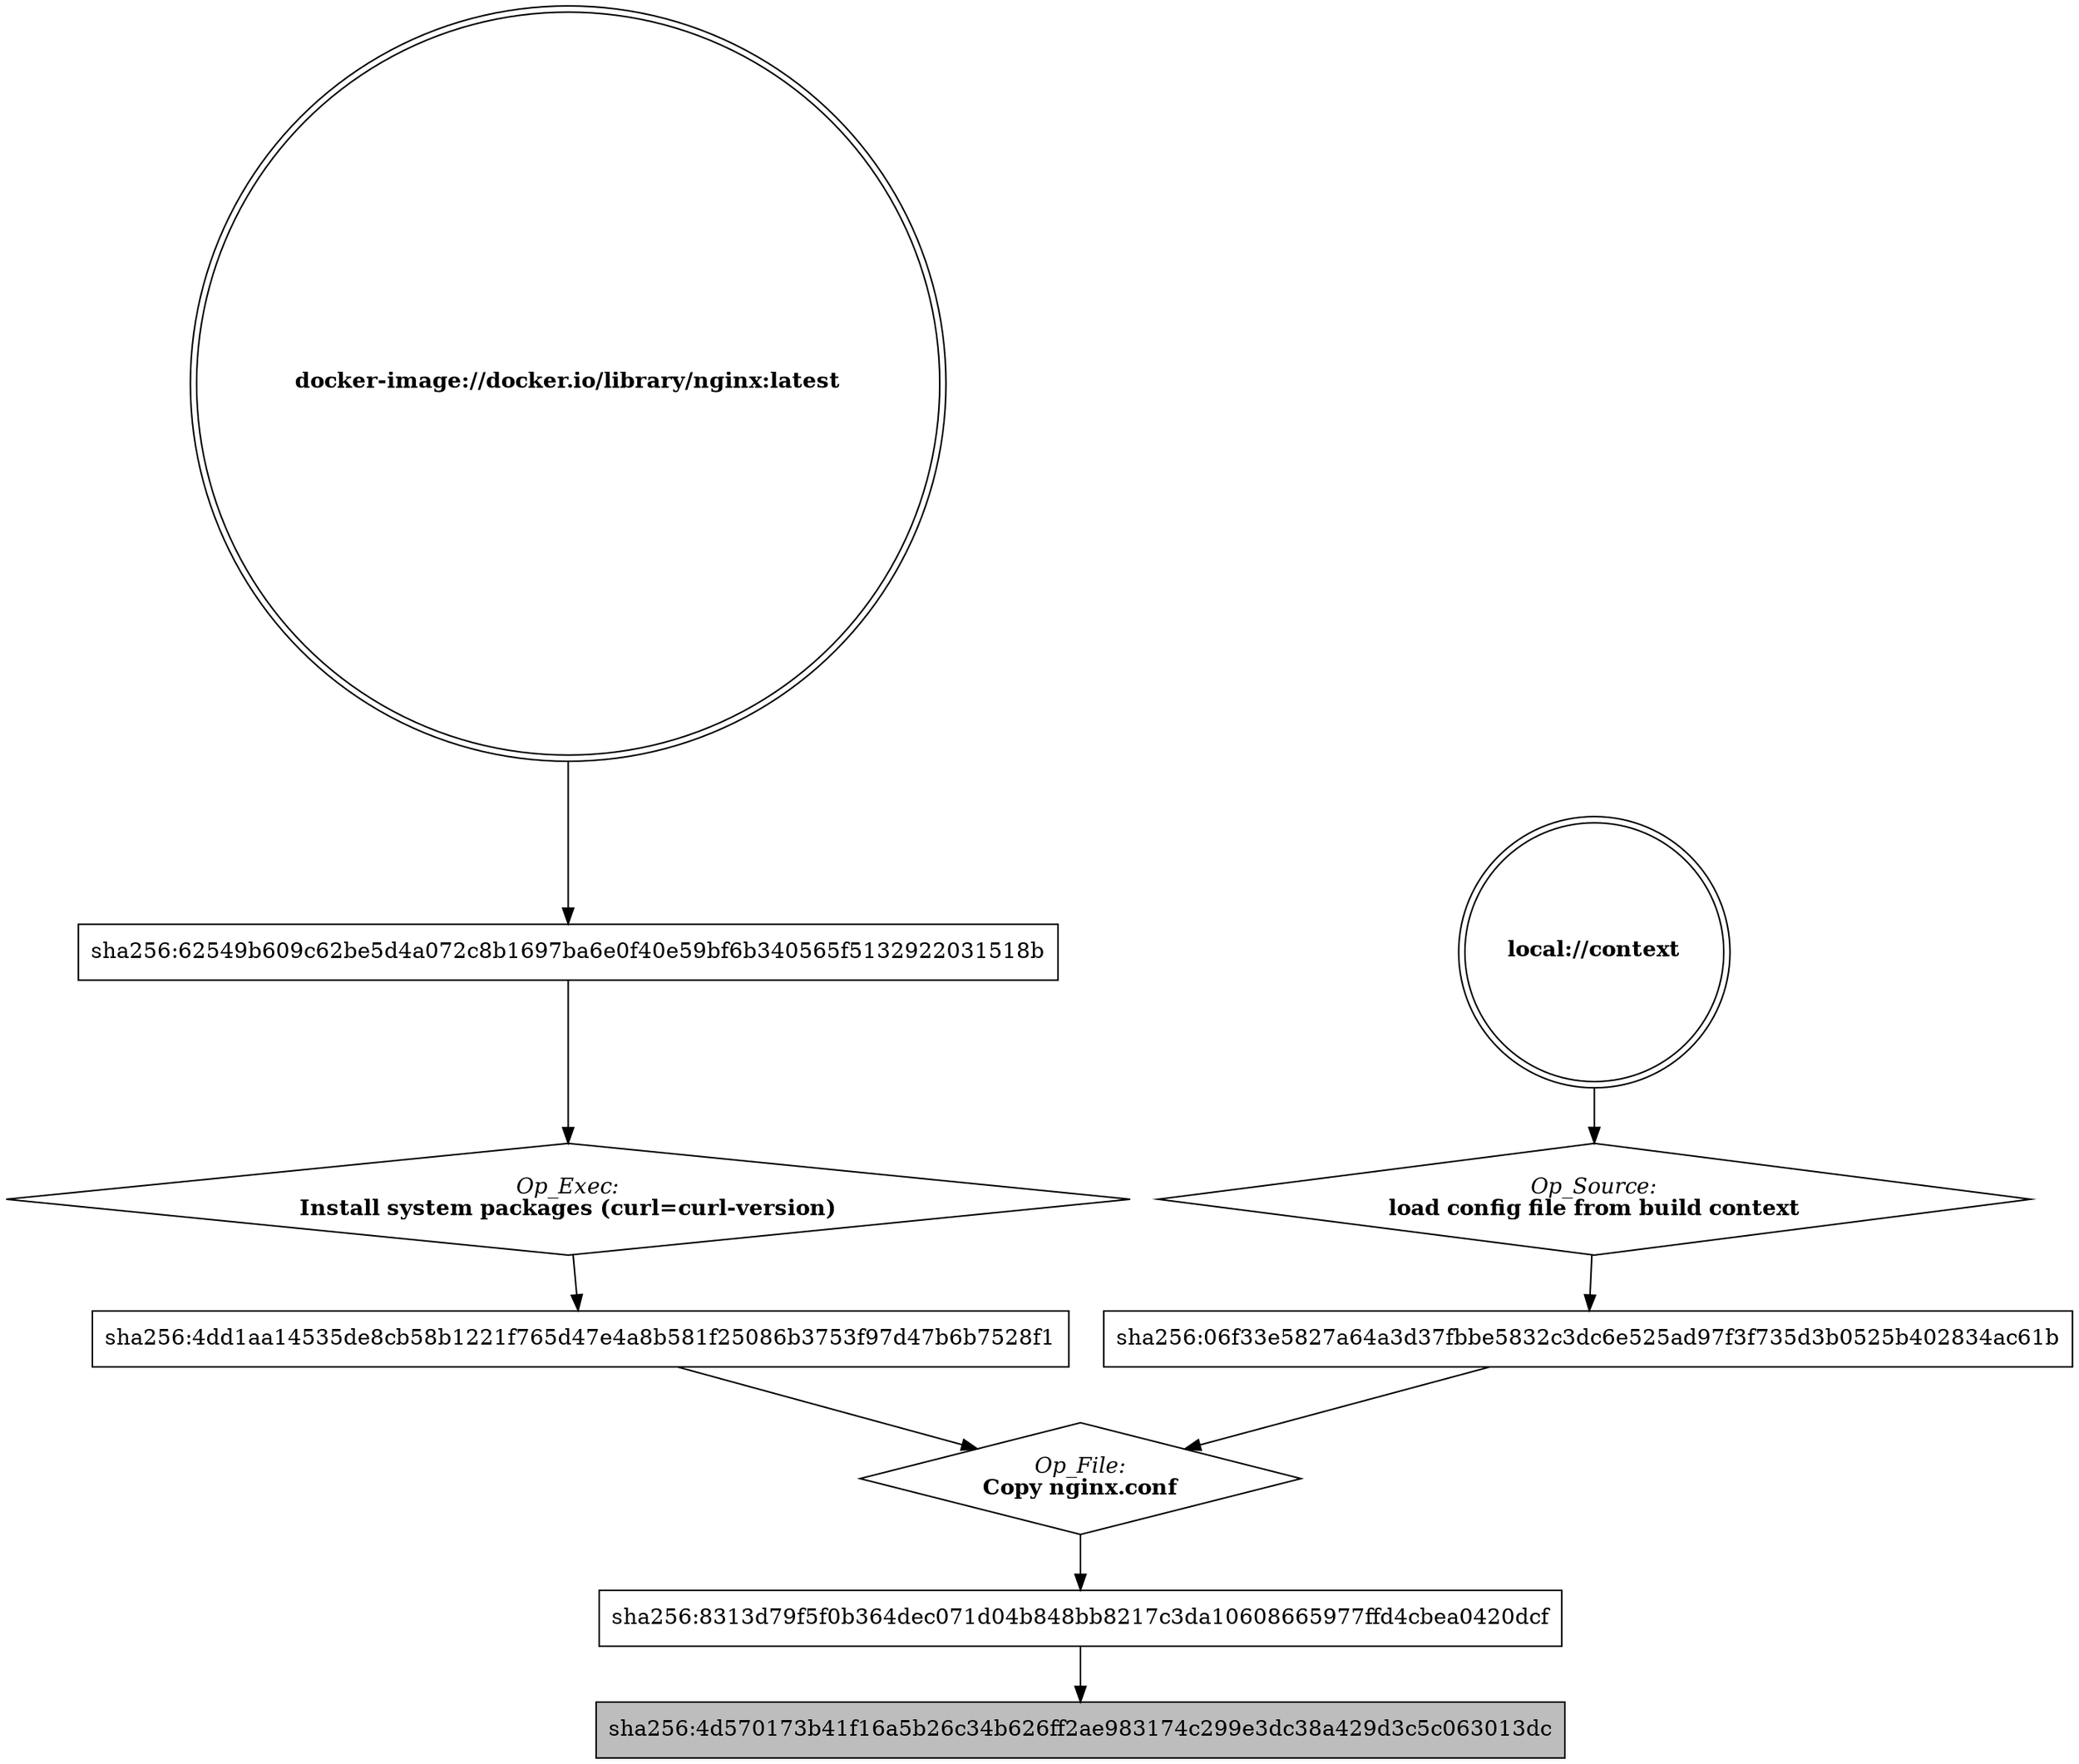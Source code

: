 digraph llbgraph {
"layer_sha256:06f33e5827a64a3d37fbbe5832c3dc6e525ad97f3f735d3b0525b402834ac61b" [label="sha256:06f33e5827a64a3d37fbbe5832c3dc6e525ad97f3f735d3b0525b402834ac61b",shape="box",style="",fillcolor=""]
"layer_sha256:4d570173b41f16a5b26c34b626ff2ae983174c299e3dc38a429d3c5c063013dc" [label="sha256:4d570173b41f16a5b26c34b626ff2ae983174c299e3dc38a429d3c5c063013dc",shape="box",style="filled",fillcolor="#bdbdbd"]
"layer_sha256:4dd1aa14535de8cb58b1221f765d47e4a8b581f25086b3753f97d47b6b7528f1" [label="sha256:4dd1aa14535de8cb58b1221f765d47e4a8b581f25086b3753f97d47b6b7528f1",shape="box",style="",fillcolor=""]
"layer_sha256:62549b609c62be5d4a072c8b1697ba6e0f40e59bf6b340565f5132922031518b" [label="sha256:62549b609c62be5d4a072c8b1697ba6e0f40e59bf6b340565f5132922031518b",shape="box",style="",fillcolor=""]
"layer_sha256:8313d79f5f0b364dec071d04b848bb8217c3da10608665977ffd4cbea0420dcf" [label="sha256:8313d79f5f0b364dec071d04b848bb8217c3da10608665977ffd4cbea0420dcf",shape="box",style="",fillcolor=""]
"op_sha256:06f33e5827a64a3d37fbbe5832c3dc6e525ad97f3f735d3b0525b402834ac61b" [label=<<I>Op_Source:</I><BR/><B>load config file from build context</B>>,shape="diamond",style="",fillcolor=""]
"op_sha256:4dd1aa14535de8cb58b1221f765d47e4a8b581f25086b3753f97d47b6b7528f1_exec" [label=<<I>Op_Exec:</I><BR/><B>Install system packages (curl=curl-version)</B>>,shape="diamond",style="",fillcolor=""]
"op_sha256:8313d79f5f0b364dec071d04b848bb8217c3da10608665977ffd4cbea0420dcf_op0" [label=<<I>Op_File:</I><BR/><B>Copy nginx.conf</B>>,shape="diamond",style="",fillcolor=""]
"source_docker-image://docker.io/library/nginx:latest" [label=<<B>docker-image://docker.io/library/nginx:latest</B>>,shape="doublecircle",style="",fillcolor=""]
"source_local://context" [label=<<B>local://context</B>>,shape="doublecircle",style="",fillcolor=""]
"source_local://context" -> "op_sha256:06f33e5827a64a3d37fbbe5832c3dc6e525ad97f3f735d3b0525b402834ac61b" [label=""]
"op_sha256:06f33e5827a64a3d37fbbe5832c3dc6e525ad97f3f735d3b0525b402834ac61b" -> "layer_sha256:06f33e5827a64a3d37fbbe5832c3dc6e525ad97f3f735d3b0525b402834ac61b" [label=""]
"layer_sha256:8313d79f5f0b364dec071d04b848bb8217c3da10608665977ffd4cbea0420dcf" -> "layer_sha256:4d570173b41f16a5b26c34b626ff2ae983174c299e3dc38a429d3c5c063013dc" [label=""]
"layer_sha256:62549b609c62be5d4a072c8b1697ba6e0f40e59bf6b340565f5132922031518b" -> "op_sha256:4dd1aa14535de8cb58b1221f765d47e4a8b581f25086b3753f97d47b6b7528f1_exec" [label=""]
"op_sha256:4dd1aa14535de8cb58b1221f765d47e4a8b581f25086b3753f97d47b6b7528f1_exec" -> "layer_sha256:4dd1aa14535de8cb58b1221f765d47e4a8b581f25086b3753f97d47b6b7528f1" [label=""]
"source_docker-image://docker.io/library/nginx:latest" -> "layer_sha256:62549b609c62be5d4a072c8b1697ba6e0f40e59bf6b340565f5132922031518b" [label=""]
"op_sha256:8313d79f5f0b364dec071d04b848bb8217c3da10608665977ffd4cbea0420dcf_op0" -> "layer_sha256:8313d79f5f0b364dec071d04b848bb8217c3da10608665977ffd4cbea0420dcf" [label=""]
"layer_sha256:4dd1aa14535de8cb58b1221f765d47e4a8b581f25086b3753f97d47b6b7528f1" -> "op_sha256:8313d79f5f0b364dec071d04b848bb8217c3da10608665977ffd4cbea0420dcf_op0" [label=""]
"layer_sha256:06f33e5827a64a3d37fbbe5832c3dc6e525ad97f3f735d3b0525b402834ac61b" -> "op_sha256:8313d79f5f0b364dec071d04b848bb8217c3da10608665977ffd4cbea0420dcf_op0" [label=""]
}